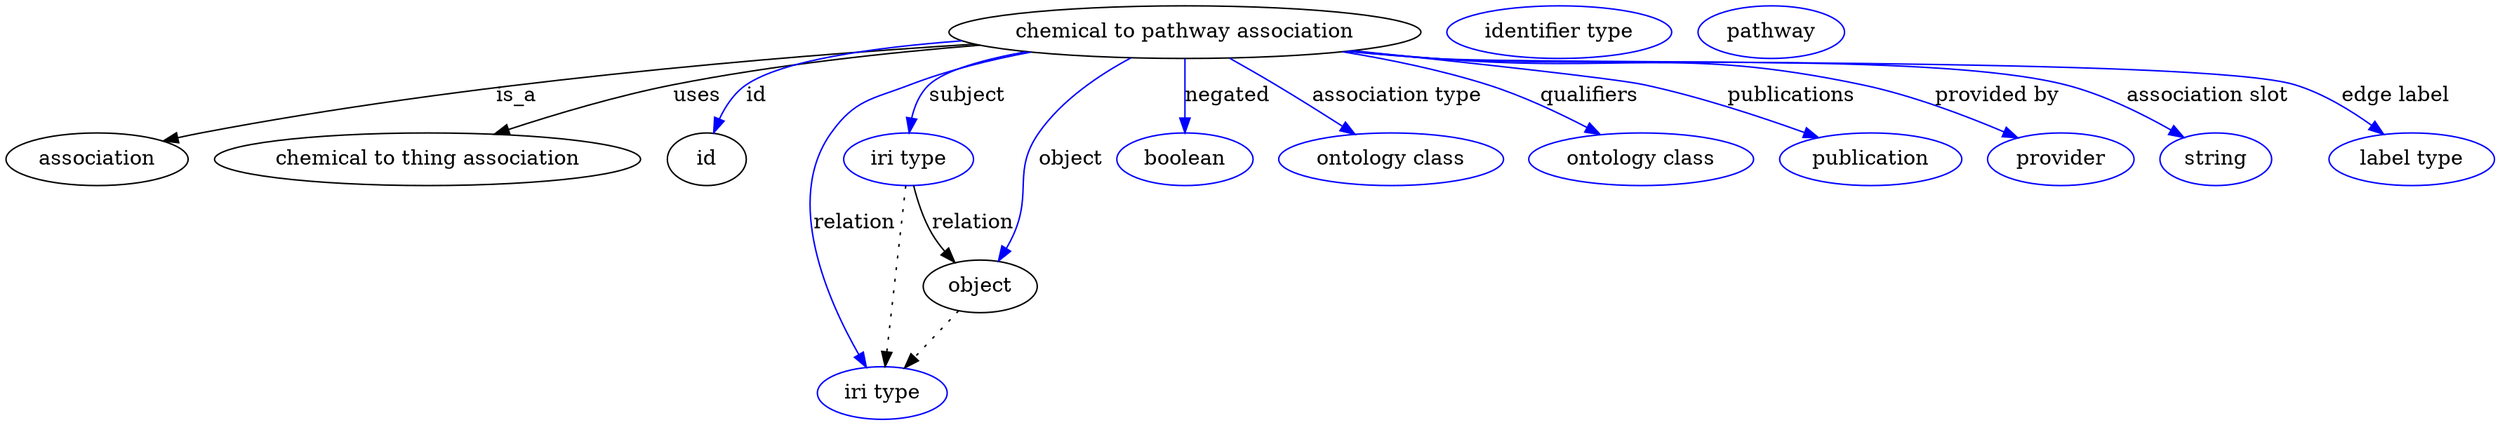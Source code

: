 digraph {
	graph [bb="0,0,1409.1,281"];
	node [label="\N"];
	"chemical to pathway association"	 [height=0.5,
		label="chemical to pathway association",
		pos="673.4,263",
		width=3.4663];
	association	 [height=0.5,
		pos="49.402,177",
		width=1.3723];
	"chemical to pathway association" -> association	 [label=is_a,
		lp="288.68,220",
		pos="e,86.011,189.19 556.34,256.67 440.93,248.62 260.17,231.16 107.4,195 103.59,194.1 99.655,193.08 95.723,191.99"];
	"chemical to thing association"	 [height=0.5,
		pos="229.4,177",
		width=3.1391];
	"chemical to pathway association" -> "chemical to thing association"	 [label=uses,
		lp="388.46,220",
		pos="e,271.16,193.81 561.35,254.96 505.3,249.54 436.7,240.78 376.29,227 343.87,219.6 308.56,207.71 280.69,197.38"];
	id	 [height=0.5,
		pos="387.4,177",
		width=0.75];
	"chemical to pathway association" -> id	 [color=blue,
		label=id,
		lp="423.85,220",
		pos="e,393.47,194.65 557.28,256.33 500.99,251.2 440.62,242.28 417.51,227 409.07,221.42 402.63,212.58 397.92,203.88",
		style=solid];
	subject	 [color=blue,
		height=0.5,
		label="iri type",
		pos="512.4,177",
		width=0.9834];
	"chemical to pathway association" -> subject	 [color=blue,
		label=subject,
		lp="550.23,220",
		pos="e,514.37,195.06 591.26,249.37 564.68,243.51 539.51,235.94 529.75,227 523.46,221.24 519.45,213.09 516.89,205.03",
		style=solid];
	relation	 [color=blue,
		height=0.5,
		label="iri type",
		pos="496.4,18",
		width=0.9834];
	"chemical to pathway association" -> relation	 [color=blue,
		label=relation,
		lp="477.78,134",
		pos="e,486.55,35.342 589.32,249.6 565.2,244.2 539.26,236.85 516.4,227 492.85,216.86 481.88,216.81 468.4,195 439.34,147.99 464.09,81.004 \
481.97,44.393",
		style=solid];
	object	 [height=0.5,
		pos="556.4,91",
		width=0.88096];
	"chemical to pathway association" -> object	 [color=blue,
		label=object,
		lp="609.51,177",
		pos="e,565.32,108.32 644.34,245.24 626.83,233.12 605.43,215.57 592.19,195 575.23,168.63 584.31,156.4 573.4,127 572.25,123.89 570.93,120.68 \
569.55,117.52",
		style=solid];
	negated	 [color=blue,
		height=0.5,
		label=boolean,
		pos="673.4,177",
		width=1.0584];
	"chemical to pathway association" -> negated	 [color=blue,
		label=negated,
		lp="695.17,220",
		pos="e,673.4,195.21 673.4,244.76 673.4,233.36 673.4,218.43 673.4,205.49",
		style=solid];
	"association type"	 [color=blue,
		height=0.5,
		label="ontology class",
		pos="790.4,177",
		width=1.6931];
	"chemical to pathway association" -> "association type"	 [color=blue,
		label="association type",
		lp="784.31,220",
		pos="e,767.38,193.92 697.64,245.18 715.49,232.07 739.89,214.13 759.19,199.94",
		style=solid];
	qualifiers	 [color=blue,
		height=0.5,
		label="ontology class",
		pos="930.4,177",
		width=1.6931];
	"chemical to pathway association" -> qualifiers	 [color=blue,
		label=qualifiers,
		lp="890.45,220",
		pos="e,903.24,193.38 753.49,249.16 779.39,243.58 807.98,236.24 833.4,227 854.33,219.39 876.48,208.24 894.33,198.39",
		style=solid];
	publications	 [color=blue,
		height=0.5,
		label=publication,
		pos="1059.4,177",
		width=1.3859];
	"chemical to pathway association" -> publications	 [color=blue,
		label=publications,
		lp="1001.6,220",
		pos="e,1026.8,190.82 764.51,250.62 828.48,241.78 905.21,230.8 920.4,227 953.64,218.69 990.04,205.44 1017.3,194.66",
		style=solid];
	"provided by"	 [color=blue,
		height=0.5,
		label=provider,
		pos="1167.4,177",
		width=1.1129];
	"chemical to pathway association" -> "provided by"	 [color=blue,
		label="provided by",
		lp="1117,220",
		pos="e,1140.2,190.36 762.34,250.34 777.36,248.41 792.81,246.54 807.4,245 910.25,234.11 938.59,250.07 1039.4,227 1071.4,219.69 1105.9,\
205.81 1131,194.53",
		style=solid];
	"association slot"	 [color=blue,
		height=0.5,
		label=string,
		pos="1255.4,177",
		width=0.8403];
	"chemical to pathway association" -> "association slot"	 [color=blue,
		label="association slot",
		lp="1235.4,220",
		pos="e,1234.7,190.39 761.22,250.16 776.59,248.21 792.44,246.39 807.4,245 884.28,237.85 1079.7,246.53 1154.4,227 1179.9,220.33 1206.5,\
206.84 1226,195.56",
		style=solid];
	"edge label"	 [color=blue,
		height=0.5,
		label="label type",
		pos="1364.4,177",
		width=1.2425];
	"chemical to pathway association" -> "edge label"	 [color=blue,
		label="edge label",
		lp="1342,220",
		pos="e,1344.2,193.36 760.49,250.07 776.08,248.11 792.2,246.31 807.4,245 912.65,235.96 1181.3,257.48 1282.4,227 1301.6,221.21 1320.9,209.81 \
1335.9,199.35",
		style=solid];
	association_id	 [color=blue,
		height=0.5,
		label="identifier type",
		pos="875.4,263",
		width=1.652];
	subject -> relation	 [pos="e,498.22,36.027 510.57,158.76 507.79,131.21 502.51,78.735 499.24,46.223",
		style=dotted];
	subject -> object	 [label=relation,
		lp="552.78,134",
		pos="e,543.09,107.6 517.69,158.91 520.85,149.18 525.3,137.13 530.64,127 532.56,123.36 534.81,119.66 537.16,116.1"];
	object -> relation	 [pos="e,510.17,34.752 542.79,74.435 535.09,65.075 525.33,53.191 516.74,42.745",
		style=dotted];
	"chemical to pathway association_object"	 [color=blue,
		height=0.5,
		label=pathway,
		pos="993.4,263",
		width=1.1129];
}
